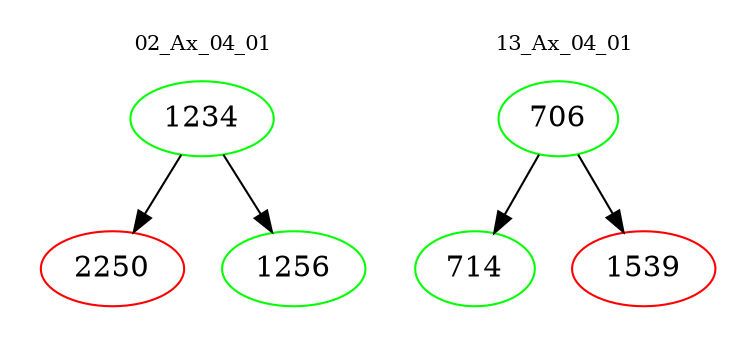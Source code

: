 digraph{
subgraph cluster_0 {
color = white
label = "02_Ax_04_01";
fontsize=10;
T0_1234 [label="1234", color="green"]
T0_1234 -> T0_2250 [color="black"]
T0_2250 [label="2250", color="red"]
T0_1234 -> T0_1256 [color="black"]
T0_1256 [label="1256", color="green"]
}
subgraph cluster_1 {
color = white
label = "13_Ax_04_01";
fontsize=10;
T1_706 [label="706", color="green"]
T1_706 -> T1_714 [color="black"]
T1_714 [label="714", color="green"]
T1_706 -> T1_1539 [color="black"]
T1_1539 [label="1539", color="red"]
}
}
